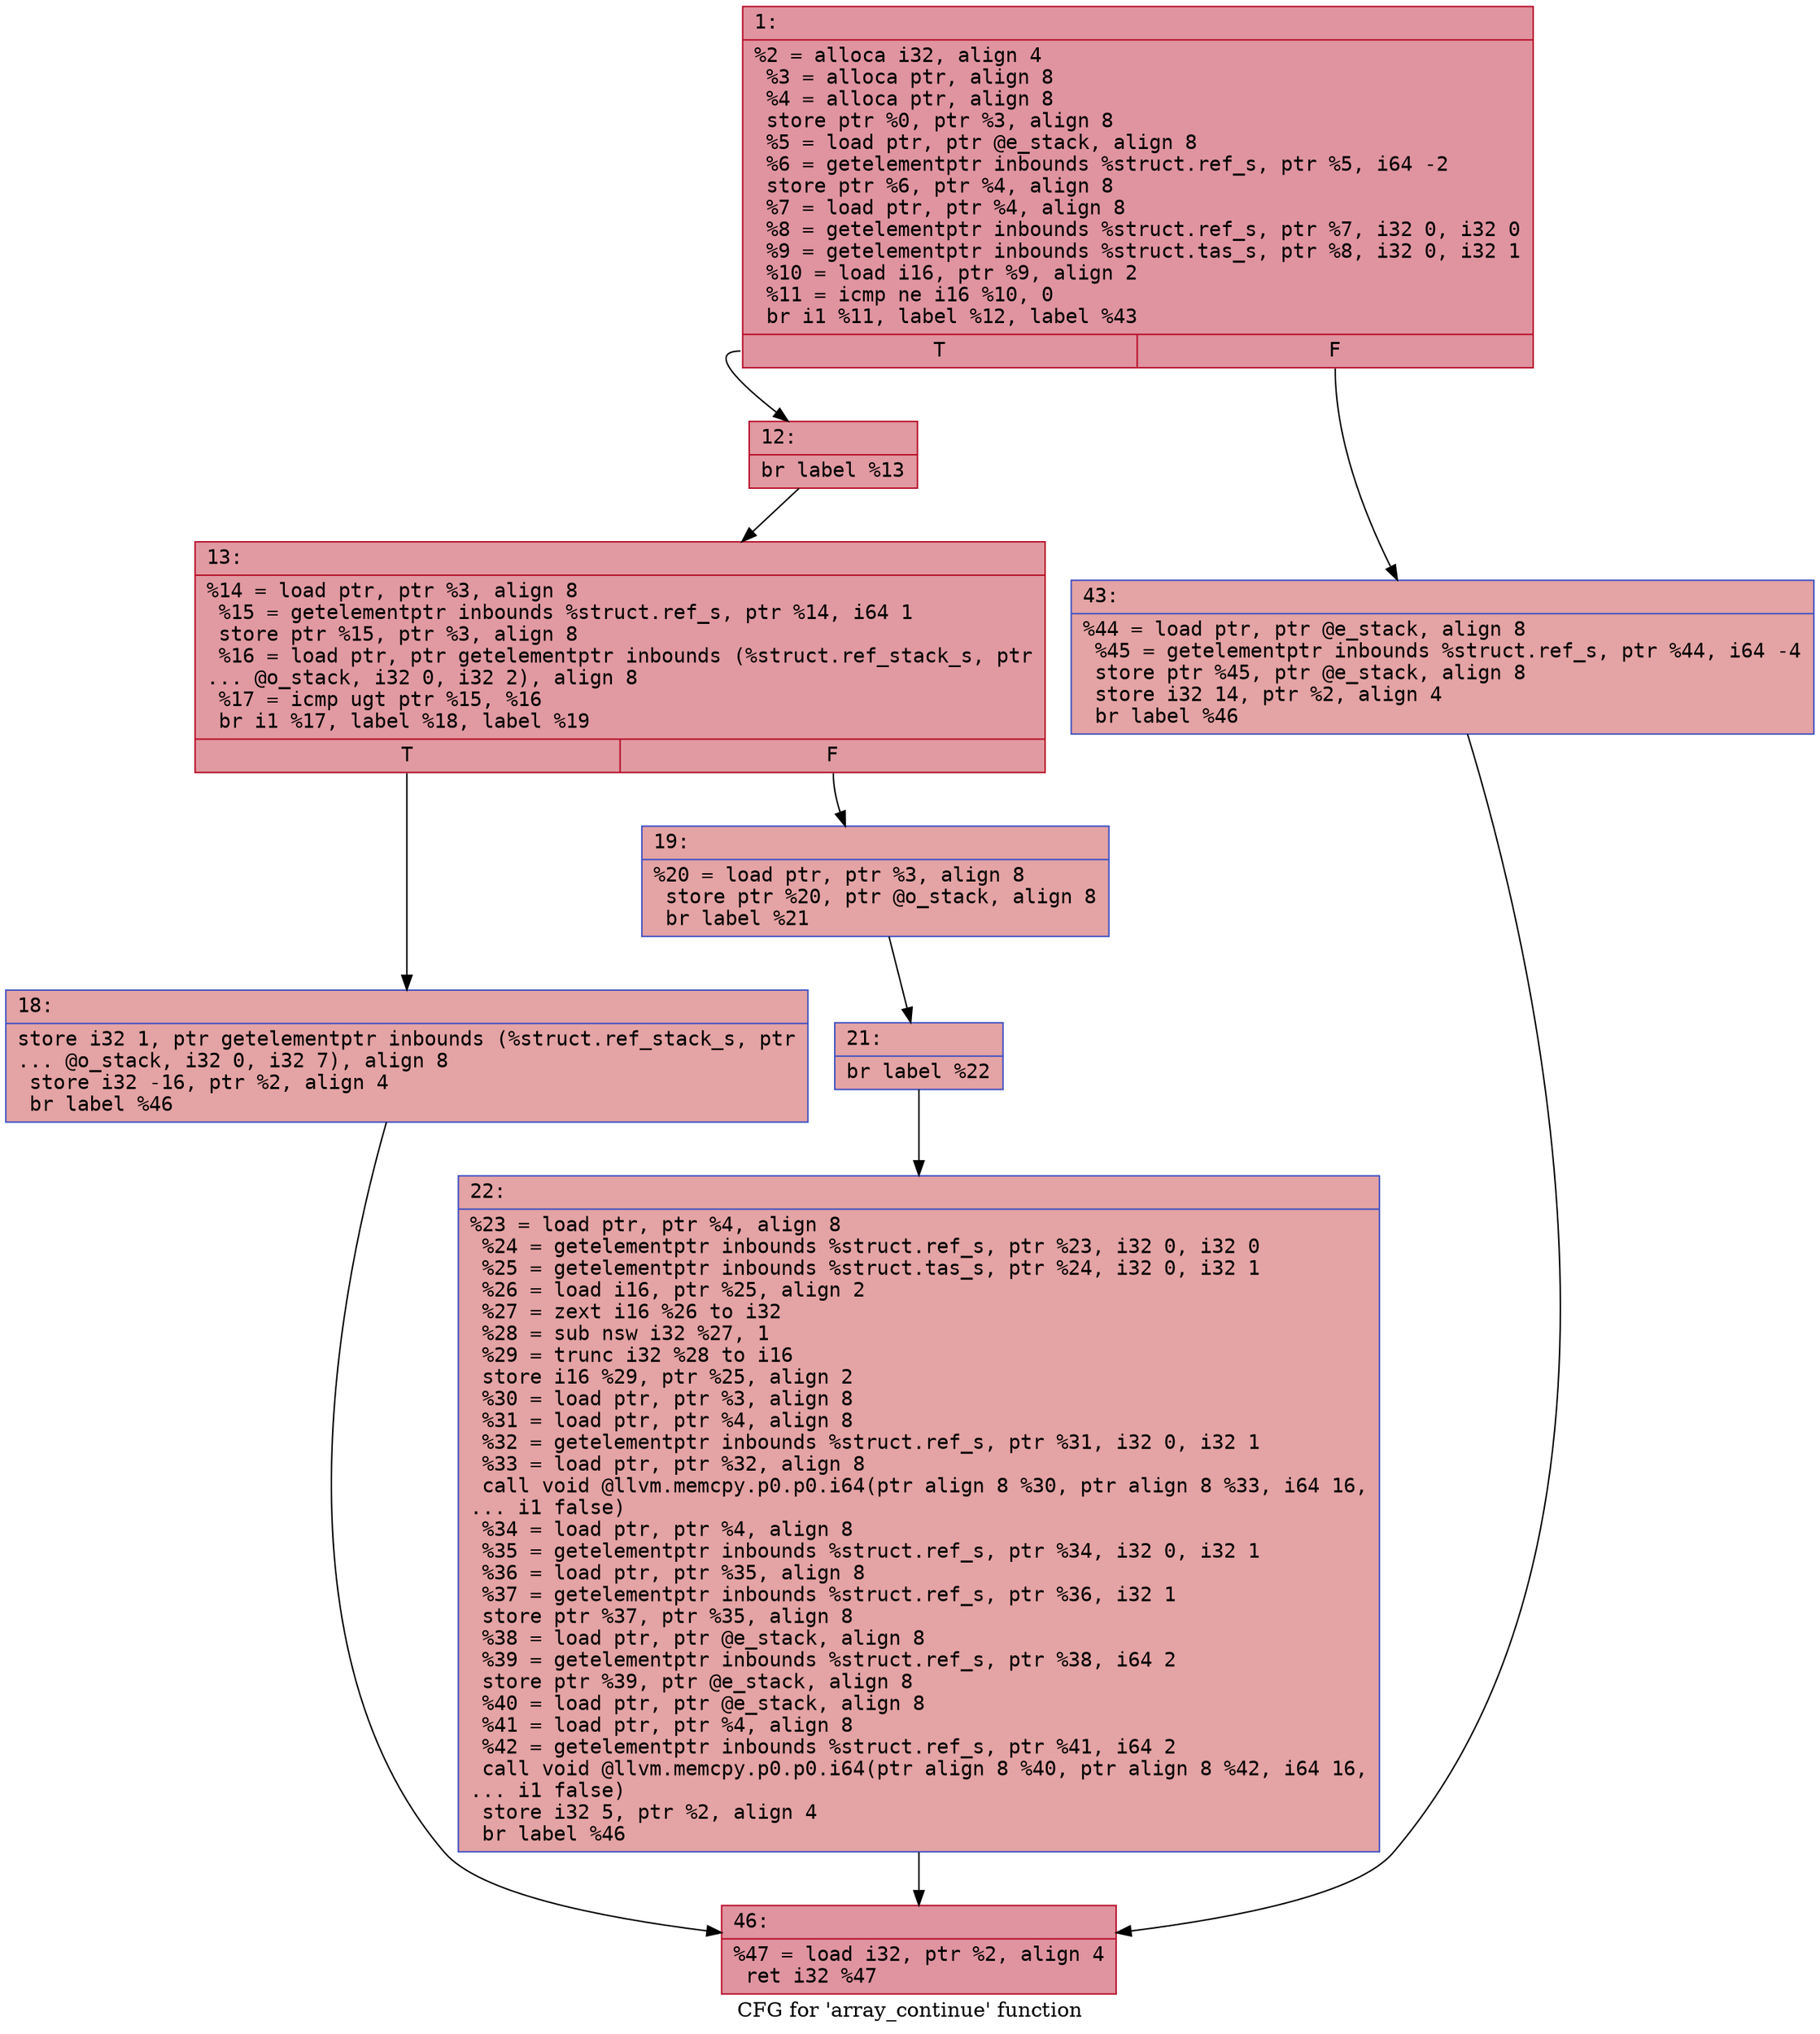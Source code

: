 digraph "CFG for 'array_continue' function" {
	label="CFG for 'array_continue' function";

	Node0x6000037f0d20 [shape=record,color="#b70d28ff", style=filled, fillcolor="#b70d2870" fontname="Courier",label="{1:\l|  %2 = alloca i32, align 4\l  %3 = alloca ptr, align 8\l  %4 = alloca ptr, align 8\l  store ptr %0, ptr %3, align 8\l  %5 = load ptr, ptr @e_stack, align 8\l  %6 = getelementptr inbounds %struct.ref_s, ptr %5, i64 -2\l  store ptr %6, ptr %4, align 8\l  %7 = load ptr, ptr %4, align 8\l  %8 = getelementptr inbounds %struct.ref_s, ptr %7, i32 0, i32 0\l  %9 = getelementptr inbounds %struct.tas_s, ptr %8, i32 0, i32 1\l  %10 = load i16, ptr %9, align 2\l  %11 = icmp ne i16 %10, 0\l  br i1 %11, label %12, label %43\l|{<s0>T|<s1>F}}"];
	Node0x6000037f0d20:s0 -> Node0x6000037f0d70[tooltip="1 -> 12\nProbability 62.50%" ];
	Node0x6000037f0d20:s1 -> Node0x6000037f0f50[tooltip="1 -> 43\nProbability 37.50%" ];
	Node0x6000037f0d70 [shape=record,color="#b70d28ff", style=filled, fillcolor="#bb1b2c70" fontname="Courier",label="{12:\l|  br label %13\l}"];
	Node0x6000037f0d70 -> Node0x6000037f0dc0[tooltip="12 -> 13\nProbability 100.00%" ];
	Node0x6000037f0dc0 [shape=record,color="#b70d28ff", style=filled, fillcolor="#bb1b2c70" fontname="Courier",label="{13:\l|  %14 = load ptr, ptr %3, align 8\l  %15 = getelementptr inbounds %struct.ref_s, ptr %14, i64 1\l  store ptr %15, ptr %3, align 8\l  %16 = load ptr, ptr getelementptr inbounds (%struct.ref_stack_s, ptr\l... @o_stack, i32 0, i32 2), align 8\l  %17 = icmp ugt ptr %15, %16\l  br i1 %17, label %18, label %19\l|{<s0>T|<s1>F}}"];
	Node0x6000037f0dc0:s0 -> Node0x6000037f0e10[tooltip="13 -> 18\nProbability 50.00%" ];
	Node0x6000037f0dc0:s1 -> Node0x6000037f0e60[tooltip="13 -> 19\nProbability 50.00%" ];
	Node0x6000037f0e10 [shape=record,color="#3d50c3ff", style=filled, fillcolor="#c32e3170" fontname="Courier",label="{18:\l|  store i32 1, ptr getelementptr inbounds (%struct.ref_stack_s, ptr\l... @o_stack, i32 0, i32 7), align 8\l  store i32 -16, ptr %2, align 4\l  br label %46\l}"];
	Node0x6000037f0e10 -> Node0x6000037f0fa0[tooltip="18 -> 46\nProbability 100.00%" ];
	Node0x6000037f0e60 [shape=record,color="#3d50c3ff", style=filled, fillcolor="#c32e3170" fontname="Courier",label="{19:\l|  %20 = load ptr, ptr %3, align 8\l  store ptr %20, ptr @o_stack, align 8\l  br label %21\l}"];
	Node0x6000037f0e60 -> Node0x6000037f0eb0[tooltip="19 -> 21\nProbability 100.00%" ];
	Node0x6000037f0eb0 [shape=record,color="#3d50c3ff", style=filled, fillcolor="#c32e3170" fontname="Courier",label="{21:\l|  br label %22\l}"];
	Node0x6000037f0eb0 -> Node0x6000037f0f00[tooltip="21 -> 22\nProbability 100.00%" ];
	Node0x6000037f0f00 [shape=record,color="#3d50c3ff", style=filled, fillcolor="#c32e3170" fontname="Courier",label="{22:\l|  %23 = load ptr, ptr %4, align 8\l  %24 = getelementptr inbounds %struct.ref_s, ptr %23, i32 0, i32 0\l  %25 = getelementptr inbounds %struct.tas_s, ptr %24, i32 0, i32 1\l  %26 = load i16, ptr %25, align 2\l  %27 = zext i16 %26 to i32\l  %28 = sub nsw i32 %27, 1\l  %29 = trunc i32 %28 to i16\l  store i16 %29, ptr %25, align 2\l  %30 = load ptr, ptr %3, align 8\l  %31 = load ptr, ptr %4, align 8\l  %32 = getelementptr inbounds %struct.ref_s, ptr %31, i32 0, i32 1\l  %33 = load ptr, ptr %32, align 8\l  call void @llvm.memcpy.p0.p0.i64(ptr align 8 %30, ptr align 8 %33, i64 16,\l... i1 false)\l  %34 = load ptr, ptr %4, align 8\l  %35 = getelementptr inbounds %struct.ref_s, ptr %34, i32 0, i32 1\l  %36 = load ptr, ptr %35, align 8\l  %37 = getelementptr inbounds %struct.ref_s, ptr %36, i32 1\l  store ptr %37, ptr %35, align 8\l  %38 = load ptr, ptr @e_stack, align 8\l  %39 = getelementptr inbounds %struct.ref_s, ptr %38, i64 2\l  store ptr %39, ptr @e_stack, align 8\l  %40 = load ptr, ptr @e_stack, align 8\l  %41 = load ptr, ptr %4, align 8\l  %42 = getelementptr inbounds %struct.ref_s, ptr %41, i64 2\l  call void @llvm.memcpy.p0.p0.i64(ptr align 8 %40, ptr align 8 %42, i64 16,\l... i1 false)\l  store i32 5, ptr %2, align 4\l  br label %46\l}"];
	Node0x6000037f0f00 -> Node0x6000037f0fa0[tooltip="22 -> 46\nProbability 100.00%" ];
	Node0x6000037f0f50 [shape=record,color="#3d50c3ff", style=filled, fillcolor="#c32e3170" fontname="Courier",label="{43:\l|  %44 = load ptr, ptr @e_stack, align 8\l  %45 = getelementptr inbounds %struct.ref_s, ptr %44, i64 -4\l  store ptr %45, ptr @e_stack, align 8\l  store i32 14, ptr %2, align 4\l  br label %46\l}"];
	Node0x6000037f0f50 -> Node0x6000037f0fa0[tooltip="43 -> 46\nProbability 100.00%" ];
	Node0x6000037f0fa0 [shape=record,color="#b70d28ff", style=filled, fillcolor="#b70d2870" fontname="Courier",label="{46:\l|  %47 = load i32, ptr %2, align 4\l  ret i32 %47\l}"];
}
